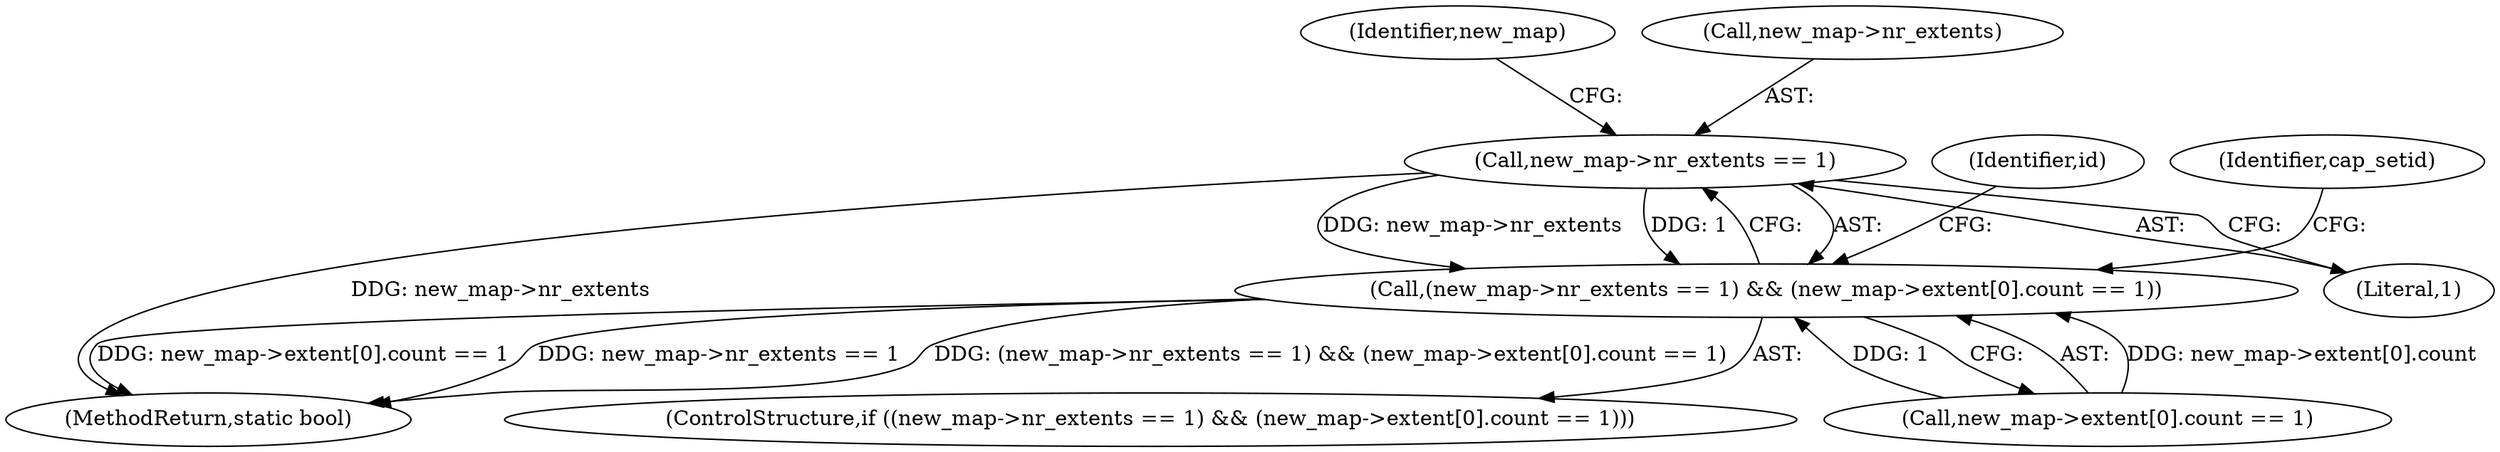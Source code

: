digraph "0_linux_e3211c120a85b792978bcb4be7b2886df18d27f0@pointer" {
"1000111" [label="(Call,new_map->nr_extents == 1)"];
"1000110" [label="(Call,(new_map->nr_extents == 1) && (new_map->extent[0].count == 1))"];
"1000128" [label="(Identifier,id)"];
"1000186" [label="(Identifier,cap_setid)"];
"1000120" [label="(Identifier,new_map)"];
"1000109" [label="(ControlStructure,if ((new_map->nr_extents == 1) && (new_map->extent[0].count == 1)))"];
"1000206" [label="(MethodReturn,static bool)"];
"1000116" [label="(Call,new_map->extent[0].count == 1)"];
"1000110" [label="(Call,(new_map->nr_extents == 1) && (new_map->extent[0].count == 1))"];
"1000112" [label="(Call,new_map->nr_extents)"];
"1000111" [label="(Call,new_map->nr_extents == 1)"];
"1000115" [label="(Literal,1)"];
"1000111" -> "1000110"  [label="AST: "];
"1000111" -> "1000115"  [label="CFG: "];
"1000112" -> "1000111"  [label="AST: "];
"1000115" -> "1000111"  [label="AST: "];
"1000120" -> "1000111"  [label="CFG: "];
"1000110" -> "1000111"  [label="CFG: "];
"1000111" -> "1000206"  [label="DDG: new_map->nr_extents"];
"1000111" -> "1000110"  [label="DDG: new_map->nr_extents"];
"1000111" -> "1000110"  [label="DDG: 1"];
"1000110" -> "1000109"  [label="AST: "];
"1000110" -> "1000116"  [label="CFG: "];
"1000116" -> "1000110"  [label="AST: "];
"1000128" -> "1000110"  [label="CFG: "];
"1000186" -> "1000110"  [label="CFG: "];
"1000110" -> "1000206"  [label="DDG: (new_map->nr_extents == 1) && (new_map->extent[0].count == 1)"];
"1000110" -> "1000206"  [label="DDG: new_map->extent[0].count == 1"];
"1000110" -> "1000206"  [label="DDG: new_map->nr_extents == 1"];
"1000116" -> "1000110"  [label="DDG: new_map->extent[0].count"];
"1000116" -> "1000110"  [label="DDG: 1"];
}
